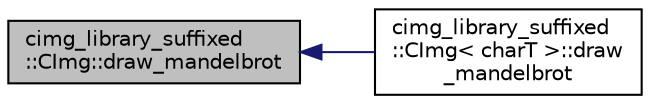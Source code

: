 digraph "cimg_library_suffixed::CImg::draw_mandelbrot"
{
  edge [fontname="Helvetica",fontsize="10",labelfontname="Helvetica",labelfontsize="10"];
  node [fontname="Helvetica",fontsize="10",shape=record];
  rankdir="LR";
  Node1 [label="cimg_library_suffixed\l::CImg::draw_mandelbrot",height=0.2,width=0.4,color="black", fillcolor="grey75", style="filled" fontcolor="black"];
  Node1 -> Node2 [dir="back",color="midnightblue",fontsize="10",style="solid",fontname="Helvetica"];
  Node2 [label="cimg_library_suffixed\l::CImg\< charT \>::draw\l_mandelbrot",height=0.2,width=0.4,color="black", fillcolor="white", style="filled",URL="$structcimg__library__suffixed_1_1_c_img.html#a54c6acb30d86df2031cf487cc412f501",tooltip="Draw a quadratic Mandelbrot or Julia 2d fractal ."];
}
